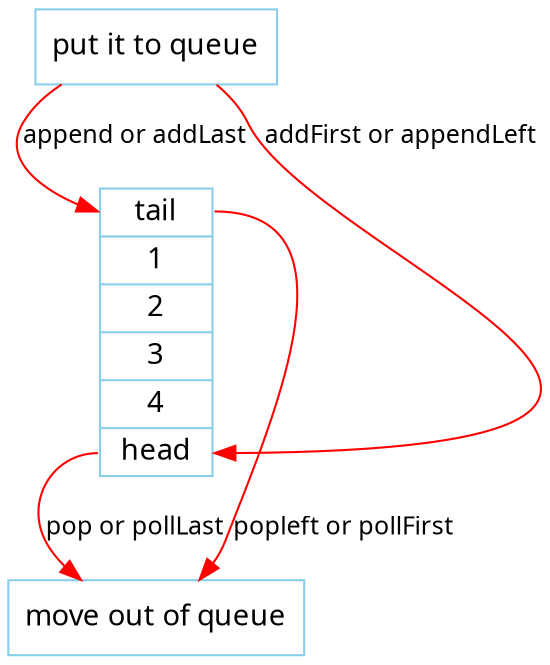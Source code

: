 digraph dequeu{
    fontname ="verdana";
    fontsize=12;
    rankdir=TB;
    node [fontname = "Verdana", fontsize = 14, color="skyblue", shape="record"];
    edge [fontname = "Verdana", fontsize = 12, color="red", style="solid"];

    queue [label="{<tail>tail|1|2|3|4|<head>head}"]; 
    INPUT [label="put it to queue"]
    OUTPUT [label ="move out of queue"]

    INPUT -> queue:tail [label ="append or addLast"]
    queue:head -> OUTPUT [label ="pop or pollLast"]
    INPUT -> queue:head[label ="addFirst or appendLeft"]
    queue:tail -> OUTPUT [label ="popleft or pollFirst"]
}